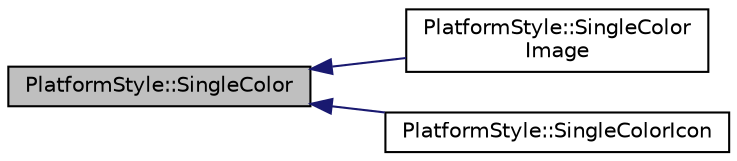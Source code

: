 digraph "PlatformStyle::SingleColor"
{
  edge [fontname="Helvetica",fontsize="10",labelfontname="Helvetica",labelfontsize="10"];
  node [fontname="Helvetica",fontsize="10",shape=record];
  rankdir="LR";
  Node11 [label="PlatformStyle::SingleColor",height=0.2,width=0.4,color="black", fillcolor="grey75", style="filled", fontcolor="black"];
  Node11 -> Node12 [dir="back",color="midnightblue",fontsize="10",style="solid",fontname="Helvetica"];
  Node12 [label="PlatformStyle::SingleColor\lImage",height=0.2,width=0.4,color="black", fillcolor="white", style="filled",URL="$class_platform_style.html#adecebc4670880700203340d322351f89",tooltip="Colorize an image (given filename) with the icon color. "];
  Node11 -> Node13 [dir="back",color="midnightblue",fontsize="10",style="solid",fontname="Helvetica"];
  Node13 [label="PlatformStyle::SingleColorIcon",height=0.2,width=0.4,color="black", fillcolor="white", style="filled",URL="$class_platform_style.html#a3f4ff8b7a2054cbd4283e67208523035",tooltip="Colorize an icon (given filename) with the icon color. "];
}
